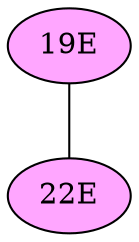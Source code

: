 // The Round Table
graph {
	"19E" [fillcolor="#FFA6FF" style=radial]
	"22E" [fillcolor="#FFA6FF" style=radial]
	"19E" -- "22E" [penwidth=1]
}
